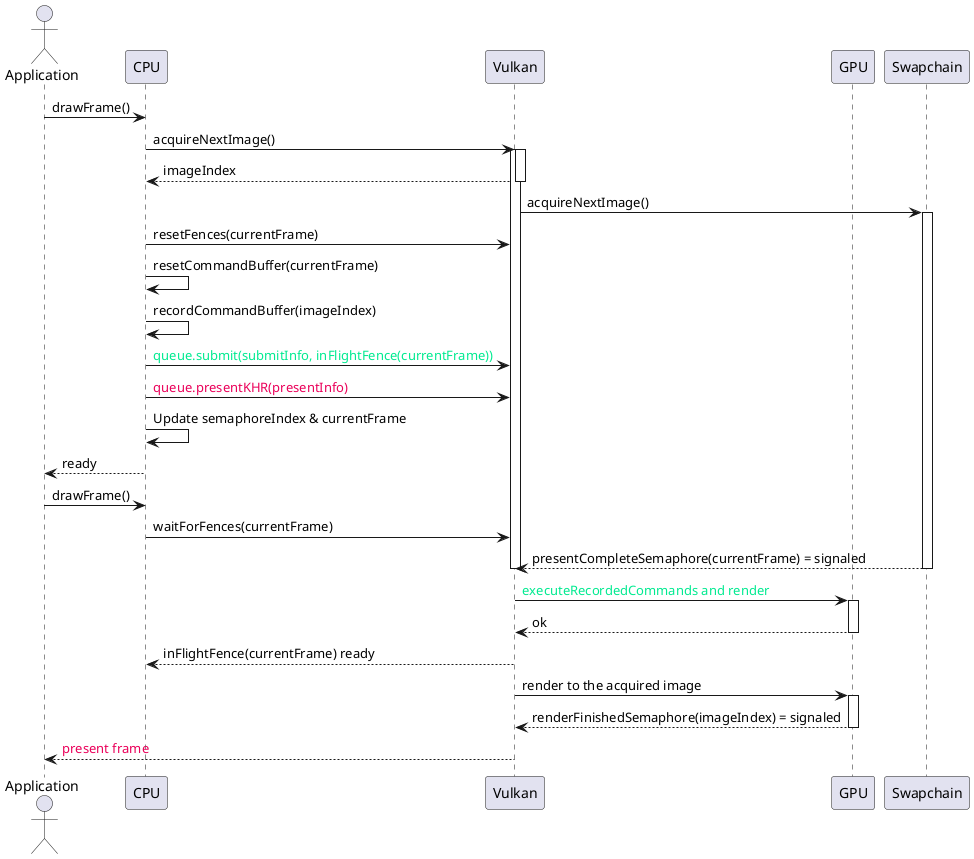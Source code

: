 @startuml
actor Application
participant CPU
participant Vulkan
participant GPU 
participant Swapchain 

Application -> CPU: drawFrame()

CPU -> Vulkan: acquireNextImage()
activate Vulkan
activate Vulkan
CPU <-- Vulkan: imageIndex
deactivate Vulkan
Vulkan -> Swapchain : acquireNextImage()
activate Swapchain

CPU -> Vulkan: resetFences(currentFrame)
CPU -> CPU: resetCommandBuffer(currentFrame)
CPU -> CPU: recordCommandBuffer(imageIndex)

CPU -> Vulkan: <color #00ea90>queue.submit(submitInfo, inFlightFence(currentFrame))</color>
CPU -> Vulkan: <color #ea0059>queue.presentKHR(presentInfo)</color>
CPU -> CPU: Update semaphoreIndex & currentFrame

CPU --> Application: ready
Application -> CPU: drawFrame() 
CPU -> Vulkan: waitForFences(currentFrame)

Vulkan <-- Swapchain : presentCompleteSemaphore(currentFrame) = signaled
deactivate Vulkan
deactivate Swapchain
Vulkan -> GPU : <color #00ea90>executeRecordedCommands and render</color>
activate GPU
GPU --> Vulkan : ok 
deactivate GPU
CPU <-- Vulkan: inFlightFence(currentFrame) ready

Vulkan -> GPU : render to the acquired image 
activate GPU
GPU --> Vulkan : renderFinishedSemaphore(imageIndex) = signaled 
deactivate GPU

Vulkan --> Application : <color #ea0059>present frame</color>


@enduml
